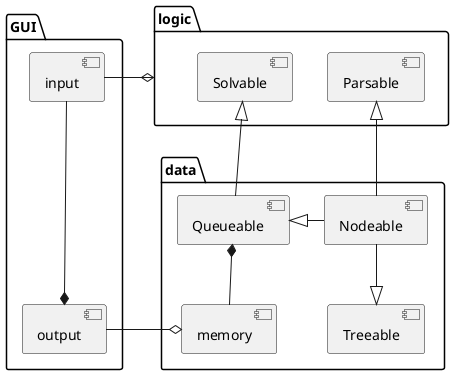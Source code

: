 @startuml

package GUI {
    component output
    component input
}

package logic {
    component Parsable
    component Solvable

}

package data {
    component memory
    component Queueable
    component Treeable
    component Nodeable
}

[input]     -right-o    logic
[output]    *-up--      [input]
[output]    -right-o    [memory]

[Queueable] *-down-     [memory]
[Solvable]  <|-down-    [Queueable]
[Nodeable]  -left-|>    [Queueable]
[Nodeable]  -down-|>    [Treeable]
[Parsable]  <|-down-    [Nodeable]

@enduml